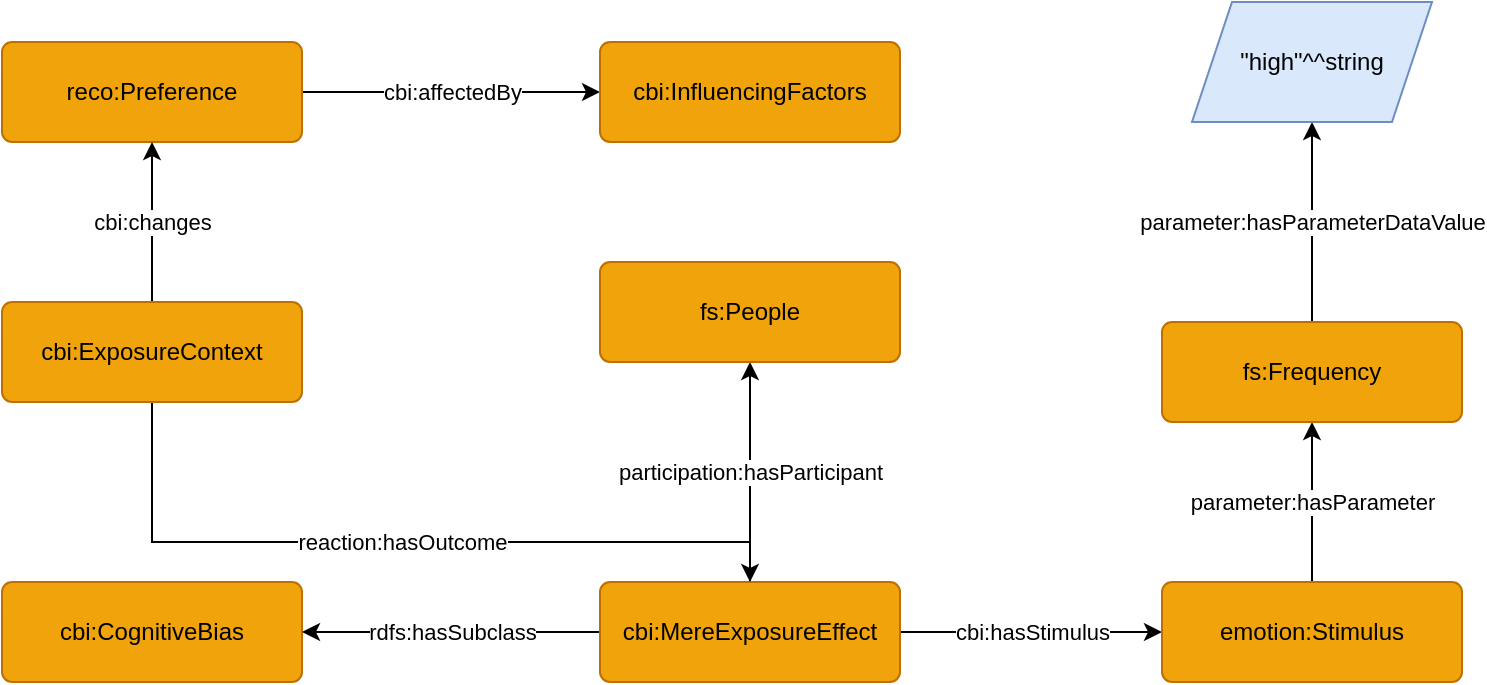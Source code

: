 <mxfile version="24.0.2" type="github">
  <diagram name="Page-1" id="RGUCVbJrUAb8gim7gf6H">
    <mxGraphModel dx="1423" dy="750" grid="1" gridSize="10" guides="1" tooltips="1" connect="1" arrows="1" fold="1" page="1" pageScale="1" pageWidth="827" pageHeight="1169" math="0" shadow="0">
      <root>
        <mxCell id="0" />
        <mxCell id="1" parent="0" />
        <mxCell id="bLym4JKj9HbBcu2B3I5p-2" value="cbi:CognitiveBias" style="rounded=1;arcSize=10;whiteSpace=wrap;html=1;align=center;fillColor=#f0a30a;strokeColor=#BD7000;fontColor=#000000;" vertex="1" parent="1">
          <mxGeometry x="40" y="360" width="150" height="50" as="geometry" />
        </mxCell>
        <mxCell id="bLym4JKj9HbBcu2B3I5p-11" value="participation:hasParticipant" style="edgeStyle=orthogonalEdgeStyle;rounded=0;orthogonalLoop=1;jettySize=auto;html=1;entryX=0.5;entryY=1;entryDx=0;entryDy=0;" edge="1" parent="1" source="bLym4JKj9HbBcu2B3I5p-3" target="bLym4JKj9HbBcu2B3I5p-7">
          <mxGeometry relative="1" as="geometry" />
        </mxCell>
        <mxCell id="bLym4JKj9HbBcu2B3I5p-12" value="cbi:hasStimulus" style="edgeStyle=orthogonalEdgeStyle;rounded=0;orthogonalLoop=1;jettySize=auto;html=1;exitX=1;exitY=0.5;exitDx=0;exitDy=0;" edge="1" parent="1" source="bLym4JKj9HbBcu2B3I5p-3" target="bLym4JKj9HbBcu2B3I5p-4">
          <mxGeometry relative="1" as="geometry" />
        </mxCell>
        <mxCell id="bLym4JKj9HbBcu2B3I5p-13" value="rdfs:hasSubclass" style="edgeStyle=orthogonalEdgeStyle;rounded=0;orthogonalLoop=1;jettySize=auto;html=1;" edge="1" parent="1" source="bLym4JKj9HbBcu2B3I5p-3" target="bLym4JKj9HbBcu2B3I5p-2">
          <mxGeometry relative="1" as="geometry" />
        </mxCell>
        <mxCell id="bLym4JKj9HbBcu2B3I5p-3" value="cbi:MereExposureEffect" style="rounded=1;arcSize=10;whiteSpace=wrap;html=1;align=center;fillColor=#f0a30a;strokeColor=#BD7000;fontColor=#000000;" vertex="1" parent="1">
          <mxGeometry x="339" y="360" width="150" height="50" as="geometry" />
        </mxCell>
        <mxCell id="bLym4JKj9HbBcu2B3I5p-14" value="parameter:hasParameter" style="edgeStyle=orthogonalEdgeStyle;rounded=0;orthogonalLoop=1;jettySize=auto;html=1;exitX=0.5;exitY=0;exitDx=0;exitDy=0;" edge="1" parent="1" source="bLym4JKj9HbBcu2B3I5p-4" target="bLym4JKj9HbBcu2B3I5p-8">
          <mxGeometry relative="1" as="geometry" />
        </mxCell>
        <mxCell id="bLym4JKj9HbBcu2B3I5p-4" value="emotion:Stimulus" style="rounded=1;arcSize=10;whiteSpace=wrap;html=1;align=center;fillColor=#f0a30a;strokeColor=#BD7000;fontColor=#000000;" vertex="1" parent="1">
          <mxGeometry x="620" y="360" width="150" height="50" as="geometry" />
        </mxCell>
        <mxCell id="bLym4JKj9HbBcu2B3I5p-17" value="cbi:affectedBy" style="edgeStyle=orthogonalEdgeStyle;rounded=0;orthogonalLoop=1;jettySize=auto;html=1;" edge="1" parent="1" source="bLym4JKj9HbBcu2B3I5p-5" target="bLym4JKj9HbBcu2B3I5p-10">
          <mxGeometry relative="1" as="geometry" />
        </mxCell>
        <mxCell id="bLym4JKj9HbBcu2B3I5p-5" value="reco:Preference" style="rounded=1;arcSize=10;whiteSpace=wrap;html=1;align=center;fillColor=#f0a30a;strokeColor=#BD7000;fontColor=#000000;" vertex="1" parent="1">
          <mxGeometry x="40" y="90" width="150" height="50" as="geometry" />
        </mxCell>
        <mxCell id="bLym4JKj9HbBcu2B3I5p-16" value="reaction:hasOutcome" style="edgeStyle=orthogonalEdgeStyle;rounded=0;orthogonalLoop=1;jettySize=auto;html=1;" edge="1" parent="1" source="bLym4JKj9HbBcu2B3I5p-6" target="bLym4JKj9HbBcu2B3I5p-3">
          <mxGeometry relative="1" as="geometry">
            <Array as="points">
              <mxPoint x="115" y="340" />
              <mxPoint x="414" y="340" />
            </Array>
          </mxGeometry>
        </mxCell>
        <mxCell id="bLym4JKj9HbBcu2B3I5p-18" value="cbi:changes" style="edgeStyle=orthogonalEdgeStyle;rounded=0;orthogonalLoop=1;jettySize=auto;html=1;" edge="1" parent="1" source="bLym4JKj9HbBcu2B3I5p-6" target="bLym4JKj9HbBcu2B3I5p-5">
          <mxGeometry relative="1" as="geometry" />
        </mxCell>
        <mxCell id="bLym4JKj9HbBcu2B3I5p-6" value="cbi:ExposureContext" style="rounded=1;arcSize=10;whiteSpace=wrap;html=1;align=center;fillColor=#f0a30a;strokeColor=#BD7000;fontColor=#000000;" vertex="1" parent="1">
          <mxGeometry x="40" y="220" width="150" height="50" as="geometry" />
        </mxCell>
        <mxCell id="bLym4JKj9HbBcu2B3I5p-7" value="fs:People" style="rounded=1;arcSize=10;whiteSpace=wrap;html=1;align=center;fillColor=#f0a30a;strokeColor=#BD7000;fontColor=#000000;" vertex="1" parent="1">
          <mxGeometry x="339" y="200" width="150" height="50" as="geometry" />
        </mxCell>
        <mxCell id="bLym4JKj9HbBcu2B3I5p-15" value="parameter:hasParameterDataValue" style="edgeStyle=orthogonalEdgeStyle;rounded=0;orthogonalLoop=1;jettySize=auto;html=1;entryX=0.5;entryY=1;entryDx=0;entryDy=0;" edge="1" parent="1" source="bLym4JKj9HbBcu2B3I5p-8" target="bLym4JKj9HbBcu2B3I5p-9">
          <mxGeometry relative="1" as="geometry" />
        </mxCell>
        <mxCell id="bLym4JKj9HbBcu2B3I5p-8" value="fs:Frequency" style="rounded=1;arcSize=10;whiteSpace=wrap;html=1;align=center;fillColor=#f0a30a;strokeColor=#BD7000;fontColor=#000000;" vertex="1" parent="1">
          <mxGeometry x="620" y="230" width="150" height="50" as="geometry" />
        </mxCell>
        <mxCell id="bLym4JKj9HbBcu2B3I5p-9" value="&quot;high&quot;^^string" style="shape=parallelogram;perimeter=parallelogramPerimeter;whiteSpace=wrap;html=1;fixedSize=1;fillColor=#dae8fc;strokeColor=#6c8ebf;" vertex="1" parent="1">
          <mxGeometry x="635" y="70" width="120" height="60" as="geometry" />
        </mxCell>
        <mxCell id="bLym4JKj9HbBcu2B3I5p-10" value="cbi:InfluencingFactors" style="rounded=1;arcSize=10;whiteSpace=wrap;html=1;align=center;fillColor=#f0a30a;strokeColor=#BD7000;fontColor=#000000;" vertex="1" parent="1">
          <mxGeometry x="339" y="90" width="150" height="50" as="geometry" />
        </mxCell>
      </root>
    </mxGraphModel>
  </diagram>
</mxfile>
